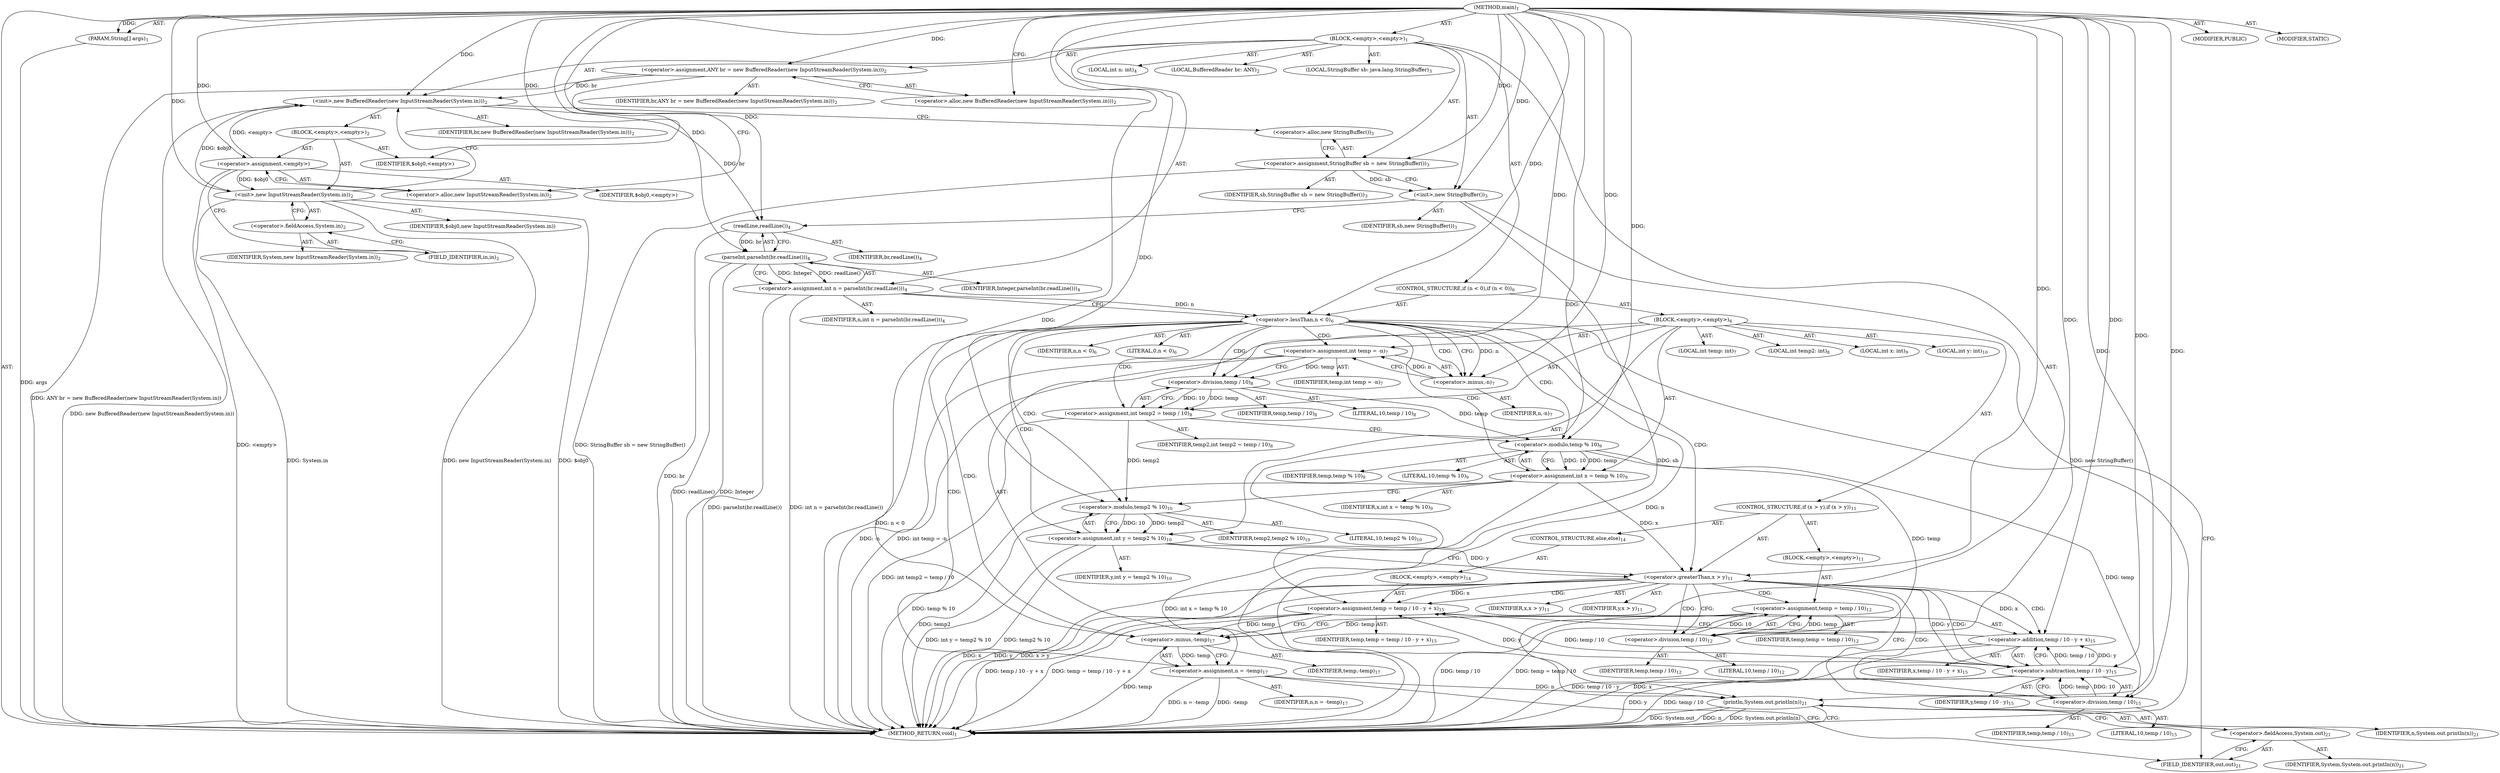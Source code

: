 digraph "main" {  
"21" [label = <(METHOD,main)<SUB>1</SUB>> ]
"22" [label = <(PARAM,String[] args)<SUB>1</SUB>> ]
"23" [label = <(BLOCK,&lt;empty&gt;,&lt;empty&gt;)<SUB>1</SUB>> ]
"4" [label = <(LOCAL,BufferedReader br: ANY)<SUB>2</SUB>> ]
"24" [label = <(&lt;operator&gt;.assignment,ANY br = new BufferedReader(new InputStreamReader(System.in)))<SUB>2</SUB>> ]
"25" [label = <(IDENTIFIER,br,ANY br = new BufferedReader(new InputStreamReader(System.in)))<SUB>2</SUB>> ]
"26" [label = <(&lt;operator&gt;.alloc,new BufferedReader(new InputStreamReader(System.in)))<SUB>2</SUB>> ]
"27" [label = <(&lt;init&gt;,new BufferedReader(new InputStreamReader(System.in)))<SUB>2</SUB>> ]
"3" [label = <(IDENTIFIER,br,new BufferedReader(new InputStreamReader(System.in)))<SUB>2</SUB>> ]
"28" [label = <(BLOCK,&lt;empty&gt;,&lt;empty&gt;)<SUB>2</SUB>> ]
"29" [label = <(&lt;operator&gt;.assignment,&lt;empty&gt;)> ]
"30" [label = <(IDENTIFIER,$obj0,&lt;empty&gt;)> ]
"31" [label = <(&lt;operator&gt;.alloc,new InputStreamReader(System.in))<SUB>2</SUB>> ]
"32" [label = <(&lt;init&gt;,new InputStreamReader(System.in))<SUB>2</SUB>> ]
"33" [label = <(IDENTIFIER,$obj0,new InputStreamReader(System.in))> ]
"34" [label = <(&lt;operator&gt;.fieldAccess,System.in)<SUB>2</SUB>> ]
"35" [label = <(IDENTIFIER,System,new InputStreamReader(System.in))<SUB>2</SUB>> ]
"36" [label = <(FIELD_IDENTIFIER,in,in)<SUB>2</SUB>> ]
"37" [label = <(IDENTIFIER,$obj0,&lt;empty&gt;)> ]
"6" [label = <(LOCAL,StringBuffer sb: java.lang.StringBuffer)<SUB>3</SUB>> ]
"38" [label = <(&lt;operator&gt;.assignment,StringBuffer sb = new StringBuffer())<SUB>3</SUB>> ]
"39" [label = <(IDENTIFIER,sb,StringBuffer sb = new StringBuffer())<SUB>3</SUB>> ]
"40" [label = <(&lt;operator&gt;.alloc,new StringBuffer())<SUB>3</SUB>> ]
"41" [label = <(&lt;init&gt;,new StringBuffer())<SUB>3</SUB>> ]
"5" [label = <(IDENTIFIER,sb,new StringBuffer())<SUB>3</SUB>> ]
"42" [label = <(LOCAL,int n: int)<SUB>4</SUB>> ]
"43" [label = <(&lt;operator&gt;.assignment,int n = parseInt(br.readLine()))<SUB>4</SUB>> ]
"44" [label = <(IDENTIFIER,n,int n = parseInt(br.readLine()))<SUB>4</SUB>> ]
"45" [label = <(parseInt,parseInt(br.readLine()))<SUB>4</SUB>> ]
"46" [label = <(IDENTIFIER,Integer,parseInt(br.readLine()))<SUB>4</SUB>> ]
"47" [label = <(readLine,readLine())<SUB>4</SUB>> ]
"48" [label = <(IDENTIFIER,br,readLine())<SUB>4</SUB>> ]
"49" [label = <(CONTROL_STRUCTURE,if (n &lt; 0),if (n &lt; 0))<SUB>6</SUB>> ]
"50" [label = <(&lt;operator&gt;.lessThan,n &lt; 0)<SUB>6</SUB>> ]
"51" [label = <(IDENTIFIER,n,n &lt; 0)<SUB>6</SUB>> ]
"52" [label = <(LITERAL,0,n &lt; 0)<SUB>6</SUB>> ]
"53" [label = <(BLOCK,&lt;empty&gt;,&lt;empty&gt;)<SUB>6</SUB>> ]
"54" [label = <(LOCAL,int temp: int)<SUB>7</SUB>> ]
"55" [label = <(&lt;operator&gt;.assignment,int temp = -n)<SUB>7</SUB>> ]
"56" [label = <(IDENTIFIER,temp,int temp = -n)<SUB>7</SUB>> ]
"57" [label = <(&lt;operator&gt;.minus,-n)<SUB>7</SUB>> ]
"58" [label = <(IDENTIFIER,n,-n)<SUB>7</SUB>> ]
"59" [label = <(LOCAL,int temp2: int)<SUB>8</SUB>> ]
"60" [label = <(&lt;operator&gt;.assignment,int temp2 = temp / 10)<SUB>8</SUB>> ]
"61" [label = <(IDENTIFIER,temp2,int temp2 = temp / 10)<SUB>8</SUB>> ]
"62" [label = <(&lt;operator&gt;.division,temp / 10)<SUB>8</SUB>> ]
"63" [label = <(IDENTIFIER,temp,temp / 10)<SUB>8</SUB>> ]
"64" [label = <(LITERAL,10,temp / 10)<SUB>8</SUB>> ]
"65" [label = <(LOCAL,int x: int)<SUB>9</SUB>> ]
"66" [label = <(&lt;operator&gt;.assignment,int x = temp % 10)<SUB>9</SUB>> ]
"67" [label = <(IDENTIFIER,x,int x = temp % 10)<SUB>9</SUB>> ]
"68" [label = <(&lt;operator&gt;.modulo,temp % 10)<SUB>9</SUB>> ]
"69" [label = <(IDENTIFIER,temp,temp % 10)<SUB>9</SUB>> ]
"70" [label = <(LITERAL,10,temp % 10)<SUB>9</SUB>> ]
"71" [label = <(LOCAL,int y: int)<SUB>10</SUB>> ]
"72" [label = <(&lt;operator&gt;.assignment,int y = temp2 % 10)<SUB>10</SUB>> ]
"73" [label = <(IDENTIFIER,y,int y = temp2 % 10)<SUB>10</SUB>> ]
"74" [label = <(&lt;operator&gt;.modulo,temp2 % 10)<SUB>10</SUB>> ]
"75" [label = <(IDENTIFIER,temp2,temp2 % 10)<SUB>10</SUB>> ]
"76" [label = <(LITERAL,10,temp2 % 10)<SUB>10</SUB>> ]
"77" [label = <(CONTROL_STRUCTURE,if (x &gt; y),if (x &gt; y))<SUB>11</SUB>> ]
"78" [label = <(&lt;operator&gt;.greaterThan,x &gt; y)<SUB>11</SUB>> ]
"79" [label = <(IDENTIFIER,x,x &gt; y)<SUB>11</SUB>> ]
"80" [label = <(IDENTIFIER,y,x &gt; y)<SUB>11</SUB>> ]
"81" [label = <(BLOCK,&lt;empty&gt;,&lt;empty&gt;)<SUB>11</SUB>> ]
"82" [label = <(&lt;operator&gt;.assignment,temp = temp / 10)<SUB>12</SUB>> ]
"83" [label = <(IDENTIFIER,temp,temp = temp / 10)<SUB>12</SUB>> ]
"84" [label = <(&lt;operator&gt;.division,temp / 10)<SUB>12</SUB>> ]
"85" [label = <(IDENTIFIER,temp,temp / 10)<SUB>12</SUB>> ]
"86" [label = <(LITERAL,10,temp / 10)<SUB>12</SUB>> ]
"87" [label = <(CONTROL_STRUCTURE,else,else)<SUB>14</SUB>> ]
"88" [label = <(BLOCK,&lt;empty&gt;,&lt;empty&gt;)<SUB>14</SUB>> ]
"89" [label = <(&lt;operator&gt;.assignment,temp = temp / 10 - y + x)<SUB>15</SUB>> ]
"90" [label = <(IDENTIFIER,temp,temp = temp / 10 - y + x)<SUB>15</SUB>> ]
"91" [label = <(&lt;operator&gt;.addition,temp / 10 - y + x)<SUB>15</SUB>> ]
"92" [label = <(&lt;operator&gt;.subtraction,temp / 10 - y)<SUB>15</SUB>> ]
"93" [label = <(&lt;operator&gt;.division,temp / 10)<SUB>15</SUB>> ]
"94" [label = <(IDENTIFIER,temp,temp / 10)<SUB>15</SUB>> ]
"95" [label = <(LITERAL,10,temp / 10)<SUB>15</SUB>> ]
"96" [label = <(IDENTIFIER,y,temp / 10 - y)<SUB>15</SUB>> ]
"97" [label = <(IDENTIFIER,x,temp / 10 - y + x)<SUB>15</SUB>> ]
"98" [label = <(&lt;operator&gt;.assignment,n = -temp)<SUB>17</SUB>> ]
"99" [label = <(IDENTIFIER,n,n = -temp)<SUB>17</SUB>> ]
"100" [label = <(&lt;operator&gt;.minus,-temp)<SUB>17</SUB>> ]
"101" [label = <(IDENTIFIER,temp,-temp)<SUB>17</SUB>> ]
"102" [label = <(println,System.out.println(n))<SUB>21</SUB>> ]
"103" [label = <(&lt;operator&gt;.fieldAccess,System.out)<SUB>21</SUB>> ]
"104" [label = <(IDENTIFIER,System,System.out.println(n))<SUB>21</SUB>> ]
"105" [label = <(FIELD_IDENTIFIER,out,out)<SUB>21</SUB>> ]
"106" [label = <(IDENTIFIER,n,System.out.println(n))<SUB>21</SUB>> ]
"107" [label = <(MODIFIER,PUBLIC)> ]
"108" [label = <(MODIFIER,STATIC)> ]
"109" [label = <(METHOD_RETURN,void)<SUB>1</SUB>> ]
  "21" -> "22"  [ label = "AST: "] 
  "21" -> "23"  [ label = "AST: "] 
  "21" -> "107"  [ label = "AST: "] 
  "21" -> "108"  [ label = "AST: "] 
  "21" -> "109"  [ label = "AST: "] 
  "23" -> "4"  [ label = "AST: "] 
  "23" -> "24"  [ label = "AST: "] 
  "23" -> "27"  [ label = "AST: "] 
  "23" -> "6"  [ label = "AST: "] 
  "23" -> "38"  [ label = "AST: "] 
  "23" -> "41"  [ label = "AST: "] 
  "23" -> "42"  [ label = "AST: "] 
  "23" -> "43"  [ label = "AST: "] 
  "23" -> "49"  [ label = "AST: "] 
  "23" -> "102"  [ label = "AST: "] 
  "24" -> "25"  [ label = "AST: "] 
  "24" -> "26"  [ label = "AST: "] 
  "27" -> "3"  [ label = "AST: "] 
  "27" -> "28"  [ label = "AST: "] 
  "28" -> "29"  [ label = "AST: "] 
  "28" -> "32"  [ label = "AST: "] 
  "28" -> "37"  [ label = "AST: "] 
  "29" -> "30"  [ label = "AST: "] 
  "29" -> "31"  [ label = "AST: "] 
  "32" -> "33"  [ label = "AST: "] 
  "32" -> "34"  [ label = "AST: "] 
  "34" -> "35"  [ label = "AST: "] 
  "34" -> "36"  [ label = "AST: "] 
  "38" -> "39"  [ label = "AST: "] 
  "38" -> "40"  [ label = "AST: "] 
  "41" -> "5"  [ label = "AST: "] 
  "43" -> "44"  [ label = "AST: "] 
  "43" -> "45"  [ label = "AST: "] 
  "45" -> "46"  [ label = "AST: "] 
  "45" -> "47"  [ label = "AST: "] 
  "47" -> "48"  [ label = "AST: "] 
  "49" -> "50"  [ label = "AST: "] 
  "49" -> "53"  [ label = "AST: "] 
  "50" -> "51"  [ label = "AST: "] 
  "50" -> "52"  [ label = "AST: "] 
  "53" -> "54"  [ label = "AST: "] 
  "53" -> "55"  [ label = "AST: "] 
  "53" -> "59"  [ label = "AST: "] 
  "53" -> "60"  [ label = "AST: "] 
  "53" -> "65"  [ label = "AST: "] 
  "53" -> "66"  [ label = "AST: "] 
  "53" -> "71"  [ label = "AST: "] 
  "53" -> "72"  [ label = "AST: "] 
  "53" -> "77"  [ label = "AST: "] 
  "53" -> "98"  [ label = "AST: "] 
  "55" -> "56"  [ label = "AST: "] 
  "55" -> "57"  [ label = "AST: "] 
  "57" -> "58"  [ label = "AST: "] 
  "60" -> "61"  [ label = "AST: "] 
  "60" -> "62"  [ label = "AST: "] 
  "62" -> "63"  [ label = "AST: "] 
  "62" -> "64"  [ label = "AST: "] 
  "66" -> "67"  [ label = "AST: "] 
  "66" -> "68"  [ label = "AST: "] 
  "68" -> "69"  [ label = "AST: "] 
  "68" -> "70"  [ label = "AST: "] 
  "72" -> "73"  [ label = "AST: "] 
  "72" -> "74"  [ label = "AST: "] 
  "74" -> "75"  [ label = "AST: "] 
  "74" -> "76"  [ label = "AST: "] 
  "77" -> "78"  [ label = "AST: "] 
  "77" -> "81"  [ label = "AST: "] 
  "77" -> "87"  [ label = "AST: "] 
  "78" -> "79"  [ label = "AST: "] 
  "78" -> "80"  [ label = "AST: "] 
  "81" -> "82"  [ label = "AST: "] 
  "82" -> "83"  [ label = "AST: "] 
  "82" -> "84"  [ label = "AST: "] 
  "84" -> "85"  [ label = "AST: "] 
  "84" -> "86"  [ label = "AST: "] 
  "87" -> "88"  [ label = "AST: "] 
  "88" -> "89"  [ label = "AST: "] 
  "89" -> "90"  [ label = "AST: "] 
  "89" -> "91"  [ label = "AST: "] 
  "91" -> "92"  [ label = "AST: "] 
  "91" -> "97"  [ label = "AST: "] 
  "92" -> "93"  [ label = "AST: "] 
  "92" -> "96"  [ label = "AST: "] 
  "93" -> "94"  [ label = "AST: "] 
  "93" -> "95"  [ label = "AST: "] 
  "98" -> "99"  [ label = "AST: "] 
  "98" -> "100"  [ label = "AST: "] 
  "100" -> "101"  [ label = "AST: "] 
  "102" -> "103"  [ label = "AST: "] 
  "102" -> "106"  [ label = "AST: "] 
  "103" -> "104"  [ label = "AST: "] 
  "103" -> "105"  [ label = "AST: "] 
  "24" -> "31"  [ label = "CFG: "] 
  "27" -> "40"  [ label = "CFG: "] 
  "38" -> "41"  [ label = "CFG: "] 
  "41" -> "47"  [ label = "CFG: "] 
  "43" -> "50"  [ label = "CFG: "] 
  "102" -> "109"  [ label = "CFG: "] 
  "26" -> "24"  [ label = "CFG: "] 
  "40" -> "38"  [ label = "CFG: "] 
  "45" -> "43"  [ label = "CFG: "] 
  "50" -> "57"  [ label = "CFG: "] 
  "50" -> "105"  [ label = "CFG: "] 
  "103" -> "102"  [ label = "CFG: "] 
  "29" -> "36"  [ label = "CFG: "] 
  "32" -> "27"  [ label = "CFG: "] 
  "47" -> "45"  [ label = "CFG: "] 
  "55" -> "62"  [ label = "CFG: "] 
  "60" -> "68"  [ label = "CFG: "] 
  "66" -> "74"  [ label = "CFG: "] 
  "72" -> "78"  [ label = "CFG: "] 
  "98" -> "105"  [ label = "CFG: "] 
  "105" -> "103"  [ label = "CFG: "] 
  "31" -> "29"  [ label = "CFG: "] 
  "34" -> "32"  [ label = "CFG: "] 
  "57" -> "55"  [ label = "CFG: "] 
  "62" -> "60"  [ label = "CFG: "] 
  "68" -> "66"  [ label = "CFG: "] 
  "74" -> "72"  [ label = "CFG: "] 
  "78" -> "84"  [ label = "CFG: "] 
  "78" -> "93"  [ label = "CFG: "] 
  "100" -> "98"  [ label = "CFG: "] 
  "36" -> "34"  [ label = "CFG: "] 
  "82" -> "100"  [ label = "CFG: "] 
  "84" -> "82"  [ label = "CFG: "] 
  "89" -> "100"  [ label = "CFG: "] 
  "91" -> "89"  [ label = "CFG: "] 
  "92" -> "91"  [ label = "CFG: "] 
  "93" -> "92"  [ label = "CFG: "] 
  "21" -> "26"  [ label = "CFG: "] 
  "22" -> "109"  [ label = "DDG: args"] 
  "24" -> "109"  [ label = "DDG: ANY br = new BufferedReader(new InputStreamReader(System.in))"] 
  "29" -> "109"  [ label = "DDG: &lt;empty&gt;"] 
  "32" -> "109"  [ label = "DDG: $obj0"] 
  "32" -> "109"  [ label = "DDG: System.in"] 
  "32" -> "109"  [ label = "DDG: new InputStreamReader(System.in)"] 
  "27" -> "109"  [ label = "DDG: new BufferedReader(new InputStreamReader(System.in))"] 
  "38" -> "109"  [ label = "DDG: StringBuffer sb = new StringBuffer()"] 
  "41" -> "109"  [ label = "DDG: sb"] 
  "41" -> "109"  [ label = "DDG: new StringBuffer()"] 
  "47" -> "109"  [ label = "DDG: br"] 
  "45" -> "109"  [ label = "DDG: readLine()"] 
  "43" -> "109"  [ label = "DDG: parseInt(br.readLine())"] 
  "43" -> "109"  [ label = "DDG: int n = parseInt(br.readLine())"] 
  "50" -> "109"  [ label = "DDG: n &lt; 0"] 
  "55" -> "109"  [ label = "DDG: -n"] 
  "55" -> "109"  [ label = "DDG: int temp = -n"] 
  "60" -> "109"  [ label = "DDG: int temp2 = temp / 10"] 
  "66" -> "109"  [ label = "DDG: temp % 10"] 
  "66" -> "109"  [ label = "DDG: int x = temp % 10"] 
  "74" -> "109"  [ label = "DDG: temp2"] 
  "72" -> "109"  [ label = "DDG: temp2 % 10"] 
  "72" -> "109"  [ label = "DDG: int y = temp2 % 10"] 
  "78" -> "109"  [ label = "DDG: x"] 
  "78" -> "109"  [ label = "DDG: y"] 
  "78" -> "109"  [ label = "DDG: x &gt; y"] 
  "92" -> "109"  [ label = "DDG: temp / 10"] 
  "92" -> "109"  [ label = "DDG: y"] 
  "91" -> "109"  [ label = "DDG: temp / 10 - y"] 
  "91" -> "109"  [ label = "DDG: x"] 
  "89" -> "109"  [ label = "DDG: temp / 10 - y + x"] 
  "89" -> "109"  [ label = "DDG: temp = temp / 10 - y + x"] 
  "82" -> "109"  [ label = "DDG: temp / 10"] 
  "82" -> "109"  [ label = "DDG: temp = temp / 10"] 
  "100" -> "109"  [ label = "DDG: temp"] 
  "98" -> "109"  [ label = "DDG: -temp"] 
  "98" -> "109"  [ label = "DDG: n = -temp"] 
  "102" -> "109"  [ label = "DDG: System.out"] 
  "102" -> "109"  [ label = "DDG: n"] 
  "102" -> "109"  [ label = "DDG: System.out.println(n)"] 
  "45" -> "109"  [ label = "DDG: Integer"] 
  "21" -> "22"  [ label = "DDG: "] 
  "21" -> "24"  [ label = "DDG: "] 
  "21" -> "38"  [ label = "DDG: "] 
  "45" -> "43"  [ label = "DDG: Integer"] 
  "45" -> "43"  [ label = "DDG: readLine()"] 
  "24" -> "27"  [ label = "DDG: br"] 
  "21" -> "27"  [ label = "DDG: "] 
  "29" -> "27"  [ label = "DDG: &lt;empty&gt;"] 
  "32" -> "27"  [ label = "DDG: $obj0"] 
  "38" -> "41"  [ label = "DDG: sb"] 
  "21" -> "41"  [ label = "DDG: "] 
  "50" -> "102"  [ label = "DDG: n"] 
  "98" -> "102"  [ label = "DDG: n"] 
  "21" -> "102"  [ label = "DDG: "] 
  "21" -> "29"  [ label = "DDG: "] 
  "21" -> "37"  [ label = "DDG: "] 
  "21" -> "45"  [ label = "DDG: "] 
  "47" -> "45"  [ label = "DDG: br"] 
  "43" -> "50"  [ label = "DDG: n"] 
  "21" -> "50"  [ label = "DDG: "] 
  "57" -> "55"  [ label = "DDG: n"] 
  "62" -> "60"  [ label = "DDG: temp"] 
  "62" -> "60"  [ label = "DDG: 10"] 
  "68" -> "66"  [ label = "DDG: temp"] 
  "68" -> "66"  [ label = "DDG: 10"] 
  "74" -> "72"  [ label = "DDG: temp2"] 
  "74" -> "72"  [ label = "DDG: 10"] 
  "100" -> "98"  [ label = "DDG: temp"] 
  "29" -> "32"  [ label = "DDG: $obj0"] 
  "21" -> "32"  [ label = "DDG: "] 
  "27" -> "47"  [ label = "DDG: br"] 
  "21" -> "47"  [ label = "DDG: "] 
  "50" -> "57"  [ label = "DDG: n"] 
  "21" -> "57"  [ label = "DDG: "] 
  "55" -> "62"  [ label = "DDG: temp"] 
  "21" -> "62"  [ label = "DDG: "] 
  "62" -> "68"  [ label = "DDG: temp"] 
  "21" -> "68"  [ label = "DDG: "] 
  "60" -> "74"  [ label = "DDG: temp2"] 
  "21" -> "74"  [ label = "DDG: "] 
  "66" -> "78"  [ label = "DDG: x"] 
  "21" -> "78"  [ label = "DDG: "] 
  "72" -> "78"  [ label = "DDG: y"] 
  "84" -> "82"  [ label = "DDG: temp"] 
  "84" -> "82"  [ label = "DDG: 10"] 
  "89" -> "100"  [ label = "DDG: temp"] 
  "82" -> "100"  [ label = "DDG: temp"] 
  "21" -> "100"  [ label = "DDG: "] 
  "92" -> "89"  [ label = "DDG: temp / 10"] 
  "92" -> "89"  [ label = "DDG: y"] 
  "78" -> "89"  [ label = "DDG: x"] 
  "21" -> "89"  [ label = "DDG: "] 
  "68" -> "84"  [ label = "DDG: temp"] 
  "21" -> "84"  [ label = "DDG: "] 
  "92" -> "91"  [ label = "DDG: temp / 10"] 
  "92" -> "91"  [ label = "DDG: y"] 
  "78" -> "91"  [ label = "DDG: x"] 
  "21" -> "91"  [ label = "DDG: "] 
  "93" -> "92"  [ label = "DDG: temp"] 
  "93" -> "92"  [ label = "DDG: 10"] 
  "78" -> "92"  [ label = "DDG: y"] 
  "21" -> "92"  [ label = "DDG: "] 
  "68" -> "93"  [ label = "DDG: temp"] 
  "21" -> "93"  [ label = "DDG: "] 
  "50" -> "68"  [ label = "CDG: "] 
  "50" -> "60"  [ label = "CDG: "] 
  "50" -> "57"  [ label = "CDG: "] 
  "50" -> "66"  [ label = "CDG: "] 
  "50" -> "98"  [ label = "CDG: "] 
  "50" -> "100"  [ label = "CDG: "] 
  "50" -> "72"  [ label = "CDG: "] 
  "50" -> "74"  [ label = "CDG: "] 
  "50" -> "55"  [ label = "CDG: "] 
  "50" -> "78"  [ label = "CDG: "] 
  "50" -> "62"  [ label = "CDG: "] 
  "78" -> "89"  [ label = "CDG: "] 
  "78" -> "84"  [ label = "CDG: "] 
  "78" -> "92"  [ label = "CDG: "] 
  "78" -> "91"  [ label = "CDG: "] 
  "78" -> "82"  [ label = "CDG: "] 
  "78" -> "93"  [ label = "CDG: "] 
}
